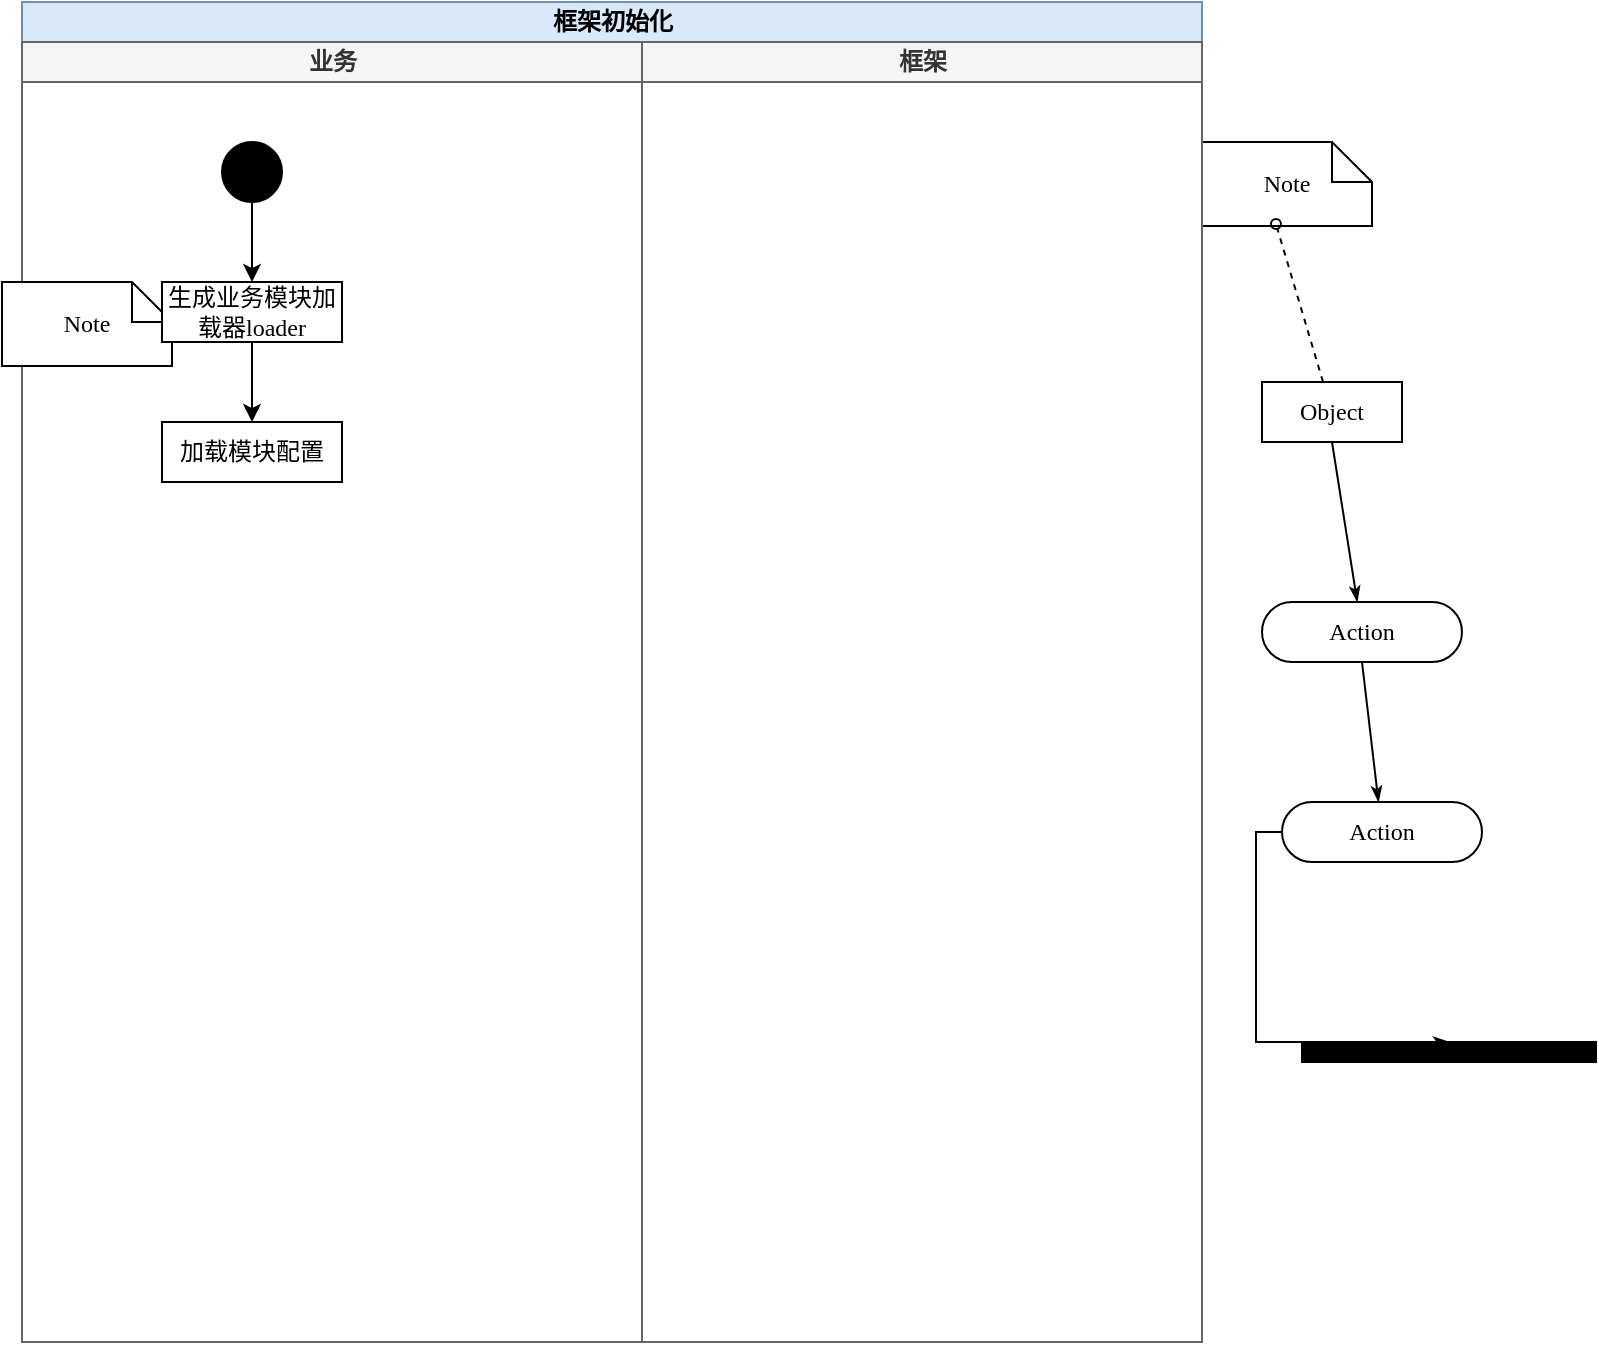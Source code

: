 <mxfile version="13.6.4" type="github">
  <diagram name="Page-1" id="0783ab3e-0a74-02c8-0abd-f7b4e66b4bec">
    <mxGraphModel dx="946" dy="623" grid="1" gridSize="10" guides="1" tooltips="1" connect="1" arrows="1" fold="1" page="1" pageScale="1" pageWidth="850" pageHeight="1100" background="#ffffff" math="0" shadow="0">
      <root>
        <mxCell id="0" />
        <mxCell id="1" parent="0" />
        <mxCell id="oB7Gcxh2frjxIkwhIaY--1" value="Note" style="shape=note;whiteSpace=wrap;html=1;rounded=0;shadow=0;comic=0;labelBackgroundColor=none;strokeWidth=1;fontFamily=Verdana;fontSize=12;align=center;size=20;" vertex="1" parent="1">
          <mxGeometry x="620" y="90" width="85" height="42" as="geometry" />
        </mxCell>
        <mxCell id="oB7Gcxh2frjxIkwhIaY--2" value="Object" style="rounded=0;whiteSpace=wrap;html=1;shadow=0;comic=0;labelBackgroundColor=none;strokeWidth=1;fontFamily=Verdana;fontSize=12;align=center;arcSize=50;" vertex="1" parent="1">
          <mxGeometry x="650" y="210" width="70" height="30" as="geometry" />
        </mxCell>
        <mxCell id="oB7Gcxh2frjxIkwhIaY--3" value="Action" style="rounded=1;whiteSpace=wrap;html=1;shadow=0;comic=0;labelBackgroundColor=none;strokeWidth=1;fontFamily=Verdana;fontSize=12;align=center;arcSize=50;" vertex="1" parent="1">
          <mxGeometry x="650" y="320" width="100" height="30" as="geometry" />
        </mxCell>
        <mxCell id="oB7Gcxh2frjxIkwhIaY--5" style="edgeStyle=none;rounded=0;html=1;labelBackgroundColor=none;startArrow=none;startFill=0;startSize=5;endArrow=oval;endFill=0;endSize=5;jettySize=auto;orthogonalLoop=1;strokeWidth=1;fontFamily=Verdana;fontSize=12;dashed=1;entryX=0.435;entryY=0.976;entryDx=0;entryDy=0;entryPerimeter=0;" edge="1" parent="1" source="oB7Gcxh2frjxIkwhIaY--2" target="oB7Gcxh2frjxIkwhIaY--1">
          <mxGeometry relative="1" as="geometry">
            <mxPoint x="139.625" y="324" as="sourcePoint" />
            <mxPoint x="170.625" y="300" as="targetPoint" />
          </mxGeometry>
        </mxCell>
        <mxCell id="1c1d494c118603dd-34" style="edgeStyle=none;rounded=0;html=1;labelBackgroundColor=none;startArrow=none;startFill=0;startSize=5;endArrow=classicThin;endFill=1;endSize=5;jettySize=auto;orthogonalLoop=1;strokeWidth=1;fontFamily=Verdana;fontSize=12;exitX=0.5;exitY=1;exitDx=0;exitDy=0;" parent="1" source="oB7Gcxh2frjxIkwhIaY--2" target="oB7Gcxh2frjxIkwhIaY--3" edge="1">
          <mxGeometry relative="1" as="geometry" />
        </mxCell>
        <mxCell id="1c1d494c118603dd-16" value="Action" style="rounded=1;whiteSpace=wrap;html=1;shadow=0;comic=0;labelBackgroundColor=none;strokeWidth=1;fontFamily=Verdana;fontSize=12;align=center;arcSize=50;" parent="1" vertex="1">
          <mxGeometry x="660" y="420" width="100" height="30" as="geometry" />
        </mxCell>
        <mxCell id="1c1d494c118603dd-41" style="edgeStyle=none;rounded=0;html=1;labelBackgroundColor=none;startArrow=none;startFill=0;startSize=5;endArrow=classicThin;endFill=1;endSize=5;jettySize=auto;orthogonalLoop=1;strokeWidth=1;fontFamily=Verdana;fontSize=12;exitX=0.5;exitY=1;exitDx=0;exitDy=0;" parent="1" source="oB7Gcxh2frjxIkwhIaY--3" target="1c1d494c118603dd-16" edge="1">
          <mxGeometry relative="1" as="geometry" />
        </mxCell>
        <mxCell id="oB7Gcxh2frjxIkwhIaY--6" value="" style="whiteSpace=wrap;html=1;rounded=0;shadow=0;comic=0;labelBackgroundColor=none;strokeWidth=1;fillColor=#000000;fontFamily=Verdana;fontSize=12;align=center;rotation=0;" vertex="1" parent="1">
          <mxGeometry x="670" y="540" width="147" height="10" as="geometry" />
        </mxCell>
        <mxCell id="1c1d494c118603dd-31" style="edgeStyle=orthogonalEdgeStyle;rounded=0;html=1;entryX=0.5;entryY=0;labelBackgroundColor=none;startArrow=none;startFill=0;startSize=5;endArrow=classicThin;endFill=1;endSize=5;jettySize=auto;orthogonalLoop=1;strokeWidth=1;fontFamily=Verdana;fontSize=12;entryDx=0;entryDy=0;" parent="1" source="1c1d494c118603dd-16" target="oB7Gcxh2frjxIkwhIaY--6" edge="1">
          <mxGeometry relative="1" as="geometry">
            <mxPoint x="505" y="415" as="sourcePoint" />
            <Array as="points">
              <mxPoint x="647" y="435" />
            </Array>
          </mxGeometry>
        </mxCell>
        <mxCell id="1c1d494c118603dd-1" value="框架初始化" style="swimlane;html=1;childLayout=stackLayout;startSize=20;rounded=0;shadow=0;comic=0;labelBackgroundColor=none;strokeWidth=1;fontFamily=Verdana;fontSize=12;align=center;fillColor=#dae8fc;strokeColor=#6c8ebf;" parent="1" vertex="1">
          <mxGeometry x="30" y="20" width="590" height="670" as="geometry" />
        </mxCell>
        <mxCell id="1c1d494c118603dd-2" value="业务" style="swimlane;html=1;startSize=20;fillColor=#f5f5f5;strokeColor=#666666;fontColor=#333333;" parent="1c1d494c118603dd-1" vertex="1">
          <mxGeometry y="20" width="310" height="650" as="geometry" />
        </mxCell>
        <mxCell id="oB7Gcxh2frjxIkwhIaY--10" style="edgeStyle=orthogonalEdgeStyle;rounded=0;orthogonalLoop=1;jettySize=auto;html=1;" edge="1" parent="1c1d494c118603dd-2" source="60571a20871a0731-4" target="oB7Gcxh2frjxIkwhIaY--9">
          <mxGeometry relative="1" as="geometry" />
        </mxCell>
        <mxCell id="oB7Gcxh2frjxIkwhIaY--13" value="Note" style="shape=note;whiteSpace=wrap;html=1;rounded=0;shadow=0;comic=0;labelBackgroundColor=none;strokeWidth=1;fontFamily=Verdana;fontSize=12;align=center;size=20;" vertex="1" parent="1c1d494c118603dd-2">
          <mxGeometry x="-10" y="120" width="85" height="42" as="geometry" />
        </mxCell>
        <mxCell id="oB7Gcxh2frjxIkwhIaY--11" value="加载模块配置" style="rounded=0;whiteSpace=wrap;html=1;shadow=0;comic=0;labelBackgroundColor=none;strokeWidth=1;fontFamily=Verdana;fontSize=12;align=center;arcSize=50;" vertex="1" parent="1c1d494c118603dd-2">
          <mxGeometry x="70" y="190" width="90" height="30" as="geometry" />
        </mxCell>
        <mxCell id="60571a20871a0731-4" value="" style="ellipse;whiteSpace=wrap;html=1;rounded=0;shadow=0;comic=0;labelBackgroundColor=none;strokeWidth=1;fillColor=#000000;fontFamily=Verdana;fontSize=12;align=center;" parent="1c1d494c118603dd-2" vertex="1">
          <mxGeometry x="100" y="50" width="30" height="30" as="geometry" />
        </mxCell>
        <mxCell id="oB7Gcxh2frjxIkwhIaY--12" style="edgeStyle=orthogonalEdgeStyle;rounded=0;orthogonalLoop=1;jettySize=auto;html=1;" edge="1" parent="1c1d494c118603dd-2" source="oB7Gcxh2frjxIkwhIaY--9" target="oB7Gcxh2frjxIkwhIaY--11">
          <mxGeometry relative="1" as="geometry" />
        </mxCell>
        <mxCell id="oB7Gcxh2frjxIkwhIaY--9" value="生成业务模块加载器loader" style="rounded=0;whiteSpace=wrap;html=1;shadow=0;comic=0;labelBackgroundColor=none;strokeWidth=1;fontFamily=Verdana;fontSize=12;align=center;arcSize=50;" vertex="1" parent="1c1d494c118603dd-2">
          <mxGeometry x="70" y="120" width="90" height="30" as="geometry" />
        </mxCell>
        <mxCell id="1c1d494c118603dd-3" value="框架" style="swimlane;html=1;startSize=20;fillColor=#f5f5f5;strokeColor=#666666;fontColor=#333333;" parent="1c1d494c118603dd-1" vertex="1">
          <mxGeometry x="310" y="20" width="280" height="650" as="geometry" />
        </mxCell>
      </root>
    </mxGraphModel>
  </diagram>
</mxfile>
